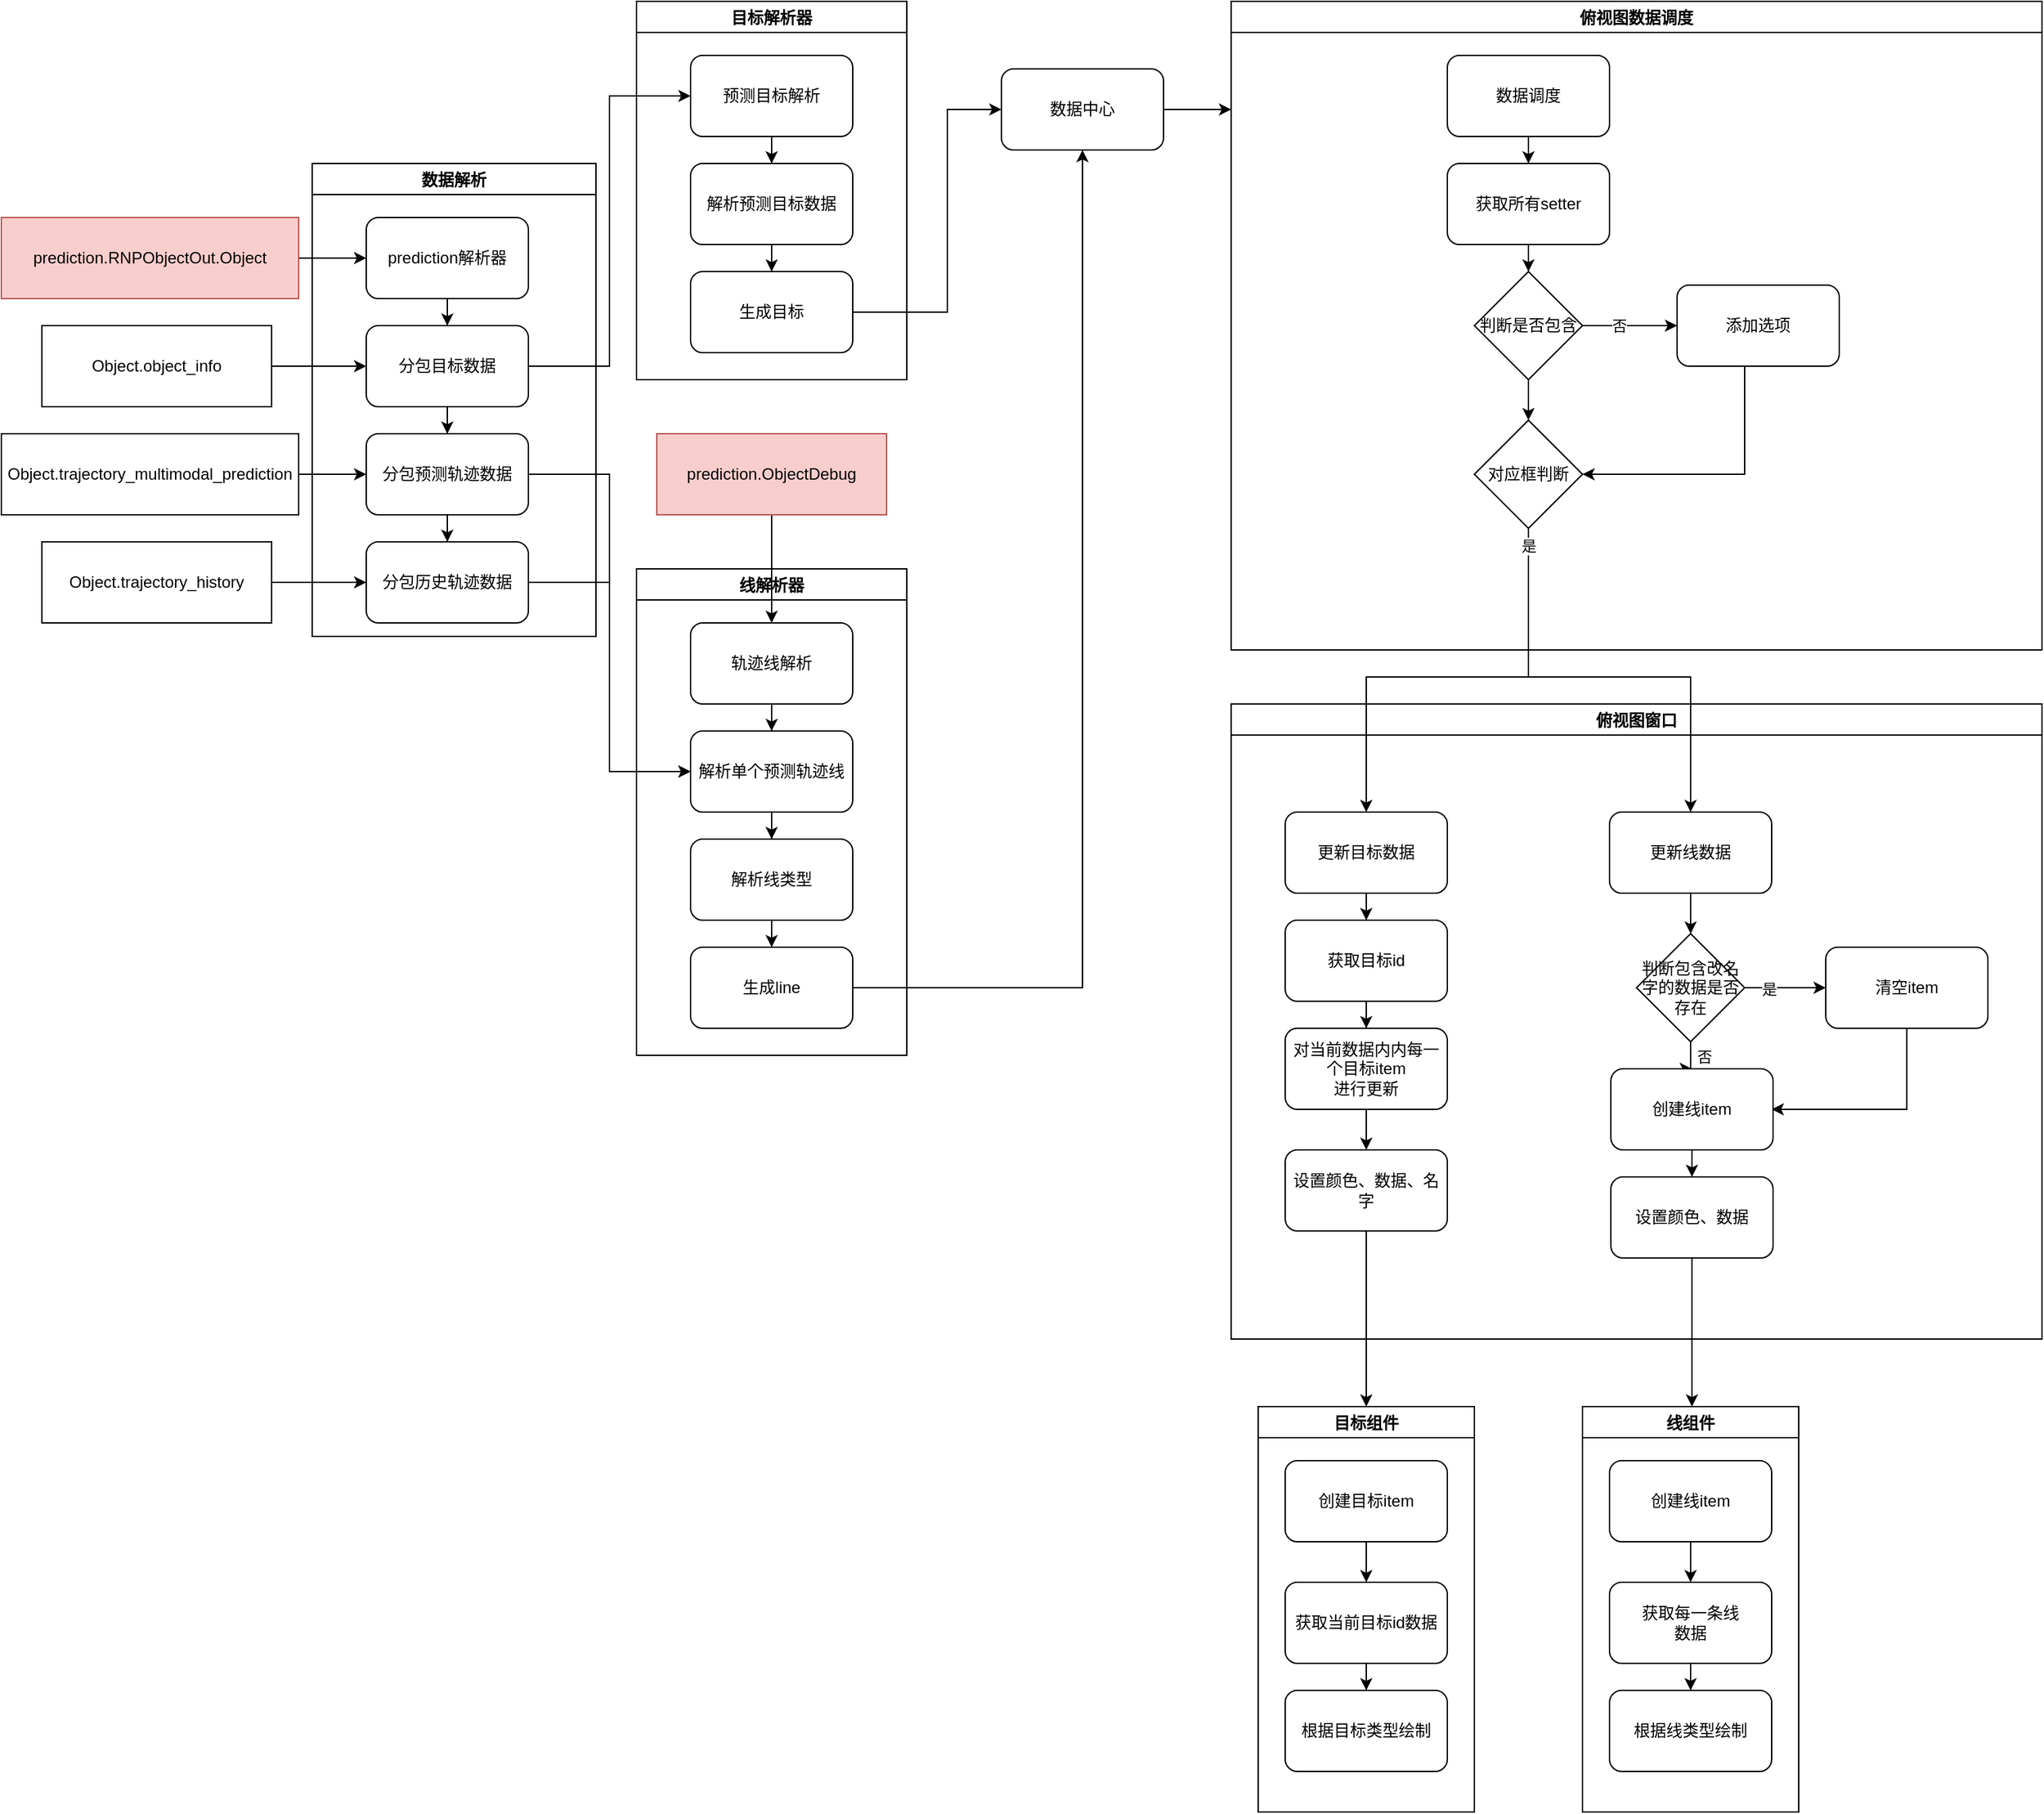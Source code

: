<mxfile version="20.3.0" type="device" pages="2"><diagram id="wKs4xBM1E5FEQgOxc7Vj" name="数据流"><mxGraphModel dx="2031" dy="1224" grid="1" gridSize="10" guides="1" tooltips="1" connect="1" arrows="1" fold="1" page="1" pageScale="1" pageWidth="827" pageHeight="1169" math="0" shadow="0"><root><mxCell id="0"/><mxCell id="1" parent="0"/><mxCell id="cgB7g8GQFpRcu9qFUmEs-4" value="目标解析器" style="swimlane;startSize=23;" parent="1" vertex="1"><mxGeometry x="480" y="40" width="200" height="280" as="geometry"/></mxCell><mxCell id="gKgdDD73ei8R2iW5e0tU-1" value="" style="edgeStyle=orthogonalEdgeStyle;rounded=0;orthogonalLoop=1;jettySize=auto;html=1;" parent="cgB7g8GQFpRcu9qFUmEs-4" source="cgB7g8GQFpRcu9qFUmEs-3" target="cgB7g8GQFpRcu9qFUmEs-24" edge="1"><mxGeometry relative="1" as="geometry"/></mxCell><mxCell id="cgB7g8GQFpRcu9qFUmEs-3" value="预测目标解析" style="rounded=1;whiteSpace=wrap;html=1;" parent="cgB7g8GQFpRcu9qFUmEs-4" vertex="1"><mxGeometry x="40" y="40" width="120" height="60" as="geometry"/></mxCell><mxCell id="9u2hWMOuLSEISIgqQOPF-34" value="" style="edgeStyle=orthogonalEdgeStyle;rounded=0;orthogonalLoop=1;jettySize=auto;html=1;exitX=0.5;exitY=1;exitDx=0;exitDy=0;" parent="cgB7g8GQFpRcu9qFUmEs-4" source="cgB7g8GQFpRcu9qFUmEs-24" target="cgB7g8GQFpRcu9qFUmEs-15" edge="1"><mxGeometry relative="1" as="geometry"><mxPoint x="100" y="260" as="sourcePoint"/></mxGeometry></mxCell><mxCell id="cgB7g8GQFpRcu9qFUmEs-15" value="生成目标" style="whiteSpace=wrap;html=1;rounded=1;" parent="cgB7g8GQFpRcu9qFUmEs-4" vertex="1"><mxGeometry x="40" y="200" width="120" height="60" as="geometry"/></mxCell><mxCell id="cgB7g8GQFpRcu9qFUmEs-35" value="" style="edgeStyle=orthogonalEdgeStyle;rounded=0;orthogonalLoop=1;jettySize=auto;html=1;" parent="cgB7g8GQFpRcu9qFUmEs-4" edge="1"><mxGeometry relative="1" as="geometry"><mxPoint x="580" y="340" as="sourcePoint"/></mxGeometry></mxCell><mxCell id="cgB7g8GQFpRcu9qFUmEs-24" value="解析预测目标数据" style="rounded=1;whiteSpace=wrap;html=1;" parent="cgB7g8GQFpRcu9qFUmEs-4" vertex="1"><mxGeometry x="40" y="120" width="120" height="60" as="geometry"/></mxCell><mxCell id="cgB7g8GQFpRcu9qFUmEs-39" value="" style="edgeStyle=orthogonalEdgeStyle;rounded=0;orthogonalLoop=1;jettySize=auto;html=1;" parent="cgB7g8GQFpRcu9qFUmEs-4" edge="1"><mxGeometry relative="1" as="geometry"><mxPoint x="580" y="420" as="sourcePoint"/></mxGeometry></mxCell><mxCell id="cgB7g8GQFpRcu9qFUmEs-44" value="" style="edgeStyle=orthogonalEdgeStyle;rounded=0;orthogonalLoop=1;jettySize=auto;html=1;" parent="cgB7g8GQFpRcu9qFUmEs-4" edge="1"><mxGeometry relative="1" as="geometry"><mxPoint x="580" y="500" as="sourcePoint"/></mxGeometry></mxCell><mxCell id="cgB7g8GQFpRcu9qFUmEs-49" value="" style="edgeStyle=orthogonalEdgeStyle;rounded=0;orthogonalLoop=1;jettySize=auto;html=1;" parent="cgB7g8GQFpRcu9qFUmEs-4" edge="1"><mxGeometry relative="1" as="geometry"><mxPoint x="580" y="580" as="sourcePoint"/></mxGeometry></mxCell><mxCell id="cgB7g8GQFpRcu9qFUmEs-69" value="" style="edgeStyle=orthogonalEdgeStyle;rounded=0;orthogonalLoop=1;jettySize=auto;html=1;" parent="cgB7g8GQFpRcu9qFUmEs-4" edge="1"><mxGeometry relative="1" as="geometry"><mxPoint x="1060" y="180.0" as="sourcePoint"/></mxGeometry></mxCell><mxCell id="cgB7g8GQFpRcu9qFUmEs-73" value="" style="edgeStyle=orthogonalEdgeStyle;rounded=0;orthogonalLoop=1;jettySize=auto;html=1;" parent="cgB7g8GQFpRcu9qFUmEs-4" edge="1"><mxGeometry relative="1" as="geometry"><mxPoint x="1060" y="300.0" as="sourcePoint"/></mxGeometry></mxCell><mxCell id="cgB7g8GQFpRcu9qFUmEs-155" value="俯视图数据调度" style="swimlane;" parent="1" vertex="1"><mxGeometry x="920" y="40" width="600" height="480" as="geometry"/></mxCell><mxCell id="SZ2R8atkCPtGuQi-vfej-22" style="edgeStyle=orthogonalEdgeStyle;rounded=0;orthogonalLoop=1;jettySize=auto;html=1;exitX=0.5;exitY=1;exitDx=0;exitDy=0;" parent="cgB7g8GQFpRcu9qFUmEs-155" source="SZ2R8atkCPtGuQi-vfej-57" target="SZ2R8atkCPtGuQi-vfej-21" edge="1"><mxGeometry relative="1" as="geometry"><mxPoint x="160" y="90" as="sourcePoint"/><Array as="points"/></mxGeometry></mxCell><mxCell id="SZ2R8atkCPtGuQi-vfej-10" value="" style="edgeStyle=orthogonalEdgeStyle;rounded=0;orthogonalLoop=1;jettySize=auto;html=1;" parent="cgB7g8GQFpRcu9qFUmEs-155" source="SZ2R8atkCPtGuQi-vfej-4" target="SZ2R8atkCPtGuQi-vfej-8" edge="1"><mxGeometry relative="1" as="geometry"><mxPoint x="220" y="290" as="targetPoint"/></mxGeometry></mxCell><mxCell id="SZ2R8atkCPtGuQi-vfej-4" value="判断是否包含" style="rhombus;whiteSpace=wrap;html=1;" parent="cgB7g8GQFpRcu9qFUmEs-155" vertex="1"><mxGeometry x="180" y="200" width="80" height="80" as="geometry"/></mxCell><mxCell id="SZ2R8atkCPtGuQi-vfej-11" style="edgeStyle=orthogonalEdgeStyle;rounded=0;orthogonalLoop=1;jettySize=auto;html=1;entryX=1;entryY=0.5;entryDx=0;entryDy=0;" parent="cgB7g8GQFpRcu9qFUmEs-155" source="SZ2R8atkCPtGuQi-vfej-6" target="SZ2R8atkCPtGuQi-vfej-8" edge="1"><mxGeometry relative="1" as="geometry"><mxPoint x="260.0" y="330" as="targetPoint"/><Array as="points"><mxPoint x="380" y="350"/></Array></mxGeometry></mxCell><mxCell id="SZ2R8atkCPtGuQi-vfej-6" value="添加选项" style="rounded=1;whiteSpace=wrap;html=1;" parent="cgB7g8GQFpRcu9qFUmEs-155" vertex="1"><mxGeometry x="330" y="210" width="120" height="60" as="geometry"/></mxCell><mxCell id="SZ2R8atkCPtGuQi-vfej-8" value="对应框判断" style="rhombus;whiteSpace=wrap;html=1;" parent="cgB7g8GQFpRcu9qFUmEs-155" vertex="1"><mxGeometry x="180" y="310" width="80" height="80" as="geometry"/></mxCell><mxCell id="SZ2R8atkCPtGuQi-vfej-24" style="edgeStyle=orthogonalEdgeStyle;rounded=0;orthogonalLoop=1;jettySize=auto;html=1;entryX=0.5;entryY=0;entryDx=0;entryDy=0;" parent="cgB7g8GQFpRcu9qFUmEs-155" source="SZ2R8atkCPtGuQi-vfej-21" target="SZ2R8atkCPtGuQi-vfej-4" edge="1"><mxGeometry relative="1" as="geometry"/></mxCell><mxCell id="SZ2R8atkCPtGuQi-vfej-21" value="获取所有setter" style="rounded=1;whiteSpace=wrap;html=1;" parent="cgB7g8GQFpRcu9qFUmEs-155" vertex="1"><mxGeometry x="160" y="120" width="120" height="60" as="geometry"/></mxCell><mxCell id="SZ2R8atkCPtGuQi-vfej-57" value="数据调度" style="rounded=1;whiteSpace=wrap;html=1;" parent="cgB7g8GQFpRcu9qFUmEs-155" vertex="1"><mxGeometry x="160" y="40" width="120" height="60" as="geometry"/></mxCell><mxCell id="cgB7g8GQFpRcu9qFUmEs-160" value="俯视图窗口" style="swimlane;" parent="1" vertex="1"><mxGeometry x="920" y="560" width="600" height="470" as="geometry"/></mxCell><mxCell id="SZ2R8atkCPtGuQi-vfej-16" value="" style="edgeStyle=orthogonalEdgeStyle;rounded=0;orthogonalLoop=1;jettySize=auto;html=1;" parent="cgB7g8GQFpRcu9qFUmEs-160" source="cgB7g8GQFpRcu9qFUmEs-178" target="SZ2R8atkCPtGuQi-vfej-15" edge="1"><mxGeometry relative="1" as="geometry"/></mxCell><mxCell id="cgB7g8GQFpRcu9qFUmEs-178" value="更新目标数据" style="rounded=1;whiteSpace=wrap;html=1;" parent="cgB7g8GQFpRcu9qFUmEs-160" vertex="1"><mxGeometry x="40" y="80" width="120" height="60" as="geometry"/></mxCell><mxCell id="SZ2R8atkCPtGuQi-vfej-18" value="" style="edgeStyle=orthogonalEdgeStyle;rounded=0;orthogonalLoop=1;jettySize=auto;html=1;" parent="cgB7g8GQFpRcu9qFUmEs-160" source="SZ2R8atkCPtGuQi-vfej-15" target="SZ2R8atkCPtGuQi-vfej-17" edge="1"><mxGeometry relative="1" as="geometry"/></mxCell><mxCell id="SZ2R8atkCPtGuQi-vfej-15" value="获取目标id" style="whiteSpace=wrap;html=1;rounded=1;" parent="cgB7g8GQFpRcu9qFUmEs-160" vertex="1"><mxGeometry x="40" y="160" width="120" height="60" as="geometry"/></mxCell><mxCell id="SZ2R8atkCPtGuQi-vfej-17" value="对当前数据内内每一个目标item&lt;br&gt;进行更新" style="whiteSpace=wrap;html=1;rounded=1;" parent="cgB7g8GQFpRcu9qFUmEs-160" vertex="1"><mxGeometry x="40" y="240" width="120" height="60" as="geometry"/></mxCell><mxCell id="SZ2R8atkCPtGuQi-vfej-48" value="" style="edgeStyle=orthogonalEdgeStyle;rounded=0;orthogonalLoop=1;jettySize=auto;html=1;" parent="cgB7g8GQFpRcu9qFUmEs-160" source="SZ2R8atkCPtGuQi-vfej-25" edge="1"><mxGeometry relative="1" as="geometry"><mxPoint x="340.037" y="170" as="targetPoint"/></mxGeometry></mxCell><mxCell id="SZ2R8atkCPtGuQi-vfej-25" value="更新线数据" style="rounded=1;whiteSpace=wrap;html=1;" parent="cgB7g8GQFpRcu9qFUmEs-160" vertex="1"><mxGeometry x="280" y="80" width="120" height="60" as="geometry"/></mxCell><mxCell id="SZ2R8atkCPtGuQi-vfej-53" value="" style="edgeStyle=orthogonalEdgeStyle;rounded=0;orthogonalLoop=1;jettySize=auto;html=1;entryX=0.5;entryY=0;entryDx=0;entryDy=0;" parent="cgB7g8GQFpRcu9qFUmEs-160" source="SZ2R8atkCPtGuQi-vfej-49" target="SZ2R8atkCPtGuQi-vfej-59" edge="1"><mxGeometry relative="1" as="geometry"><mxPoint x="280" y="240" as="targetPoint"/></mxGeometry></mxCell><mxCell id="SZ2R8atkCPtGuQi-vfej-56" value="否" style="edgeLabel;html=1;align=center;verticalAlign=middle;resizable=0;points=[];" parent="SZ2R8atkCPtGuQi-vfej-53" vertex="1" connectable="0"><mxGeometry x="0.094" y="-1" relative="1" as="geometry"><mxPoint x="11" y="-1" as="offset"/></mxGeometry></mxCell><mxCell id="SZ2R8atkCPtGuQi-vfej-49" value="判断包含改名字的数据是否存在" style="rhombus;whiteSpace=wrap;html=1;" parent="cgB7g8GQFpRcu9qFUmEs-160" vertex="1"><mxGeometry x="300" y="170" width="80" height="80" as="geometry"/></mxCell><mxCell id="SZ2R8atkCPtGuQi-vfej-54" style="edgeStyle=orthogonalEdgeStyle;rounded=0;orthogonalLoop=1;jettySize=auto;html=1;entryX=1;entryY=0.5;entryDx=0;entryDy=0;" parent="cgB7g8GQFpRcu9qFUmEs-160" source="SZ2R8atkCPtGuQi-vfej-51" edge="1"><mxGeometry relative="1" as="geometry"><Array as="points"><mxPoint x="500" y="300"/></Array><mxPoint x="400" y="300" as="targetPoint"/></mxGeometry></mxCell><mxCell id="SZ2R8atkCPtGuQi-vfej-51" value="清空item" style="rounded=1;whiteSpace=wrap;html=1;" parent="cgB7g8GQFpRcu9qFUmEs-160" vertex="1"><mxGeometry x="440" y="180" width="120" height="60" as="geometry"/></mxCell><mxCell id="SZ2R8atkCPtGuQi-vfej-62" value="" style="edgeStyle=orthogonalEdgeStyle;rounded=0;orthogonalLoop=1;jettySize=auto;html=1;" parent="cgB7g8GQFpRcu9qFUmEs-160" source="SZ2R8atkCPtGuQi-vfej-59" target="SZ2R8atkCPtGuQi-vfej-61" edge="1"><mxGeometry relative="1" as="geometry"/></mxCell><mxCell id="SZ2R8atkCPtGuQi-vfej-59" value="创建线item" style="whiteSpace=wrap;html=1;rounded=1;" parent="cgB7g8GQFpRcu9qFUmEs-160" vertex="1"><mxGeometry x="281" y="270" width="120" height="60" as="geometry"/></mxCell><mxCell id="SZ2R8atkCPtGuQi-vfej-61" value="设置颜色、数据" style="whiteSpace=wrap;html=1;rounded=1;" parent="cgB7g8GQFpRcu9qFUmEs-160" vertex="1"><mxGeometry x="281" y="350" width="120" height="60" as="geometry"/></mxCell><mxCell id="SZ2R8atkCPtGuQi-vfej-3" style="edgeStyle=orthogonalEdgeStyle;rounded=0;orthogonalLoop=1;jettySize=auto;html=1;" parent="1" source="cgB7g8GQFpRcu9qFUmEs-1" edge="1"><mxGeometry relative="1" as="geometry"><mxPoint x="920" y="120" as="targetPoint"/></mxGeometry></mxCell><mxCell id="cgB7g8GQFpRcu9qFUmEs-1" value="数据中心" style="rounded=1;whiteSpace=wrap;html=1;" parent="1" vertex="1"><mxGeometry x="750" y="90" width="120" height="60" as="geometry"/></mxCell><mxCell id="cgB7g8GQFpRcu9qFUmEs-74" style="edgeStyle=orthogonalEdgeStyle;rounded=0;orthogonalLoop=1;jettySize=auto;html=1;entryX=0;entryY=0.5;entryDx=0;entryDy=0;" parent="1" source="cgB7g8GQFpRcu9qFUmEs-15" target="cgB7g8GQFpRcu9qFUmEs-1" edge="1"><mxGeometry relative="1" as="geometry"><Array as="points"><mxPoint x="710" y="270"/><mxPoint x="710" y="120"/></Array></mxGeometry></mxCell><mxCell id="SZ2R8atkCPtGuQi-vfej-5" style="edgeStyle=orthogonalEdgeStyle;rounded=0;orthogonalLoop=1;jettySize=auto;html=1;" parent="1" source="SZ2R8atkCPtGuQi-vfej-4" edge="1"><mxGeometry relative="1" as="geometry"><mxPoint x="1250" y="280" as="targetPoint"/><Array as="points"><mxPoint x="1250" y="280"/></Array></mxGeometry></mxCell><mxCell id="SZ2R8atkCPtGuQi-vfej-7" value="否" style="edgeLabel;html=1;align=center;verticalAlign=middle;resizable=0;points=[];" parent="SZ2R8atkCPtGuQi-vfej-5" vertex="1" connectable="0"><mxGeometry x="-0.229" relative="1" as="geometry"><mxPoint as="offset"/></mxGeometry></mxCell><mxCell id="SZ2R8atkCPtGuQi-vfej-13" style="edgeStyle=orthogonalEdgeStyle;rounded=0;orthogonalLoop=1;jettySize=auto;html=1;entryX=0.5;entryY=0;entryDx=0;entryDy=0;" parent="1" source="SZ2R8atkCPtGuQi-vfej-8" target="cgB7g8GQFpRcu9qFUmEs-178" edge="1"><mxGeometry relative="1" as="geometry"><Array as="points"><mxPoint x="1140" y="540"/><mxPoint x="1020" y="540"/></Array></mxGeometry></mxCell><mxCell id="SZ2R8atkCPtGuQi-vfej-26" style="edgeStyle=orthogonalEdgeStyle;rounded=0;orthogonalLoop=1;jettySize=auto;html=1;entryX=0.5;entryY=0;entryDx=0;entryDy=0;" parent="1" source="SZ2R8atkCPtGuQi-vfej-8" target="SZ2R8atkCPtGuQi-vfej-25" edge="1"><mxGeometry relative="1" as="geometry"><Array as="points"><mxPoint x="1140" y="540"/><mxPoint x="1260" y="540"/></Array></mxGeometry></mxCell><mxCell id="SZ2R8atkCPtGuQi-vfej-27" value="是" style="edgeLabel;html=1;align=center;verticalAlign=middle;resizable=0;points=[];" parent="SZ2R8atkCPtGuQi-vfej-26" vertex="1" connectable="0"><mxGeometry x="-0.922" relative="1" as="geometry"><mxPoint as="offset"/></mxGeometry></mxCell><mxCell id="SZ2R8atkCPtGuQi-vfej-50" style="edgeStyle=orthogonalEdgeStyle;rounded=0;orthogonalLoop=1;jettySize=auto;html=1;" parent="1" source="SZ2R8atkCPtGuQi-vfej-49" edge="1"><mxGeometry relative="1" as="geometry"><mxPoint x="1360" y="770" as="targetPoint"/></mxGeometry></mxCell><mxCell id="SZ2R8atkCPtGuQi-vfej-55" value="是" style="edgeLabel;html=1;align=center;verticalAlign=middle;resizable=0;points=[];" parent="SZ2R8atkCPtGuQi-vfej-50" vertex="1" connectable="0"><mxGeometry x="-0.398" y="-1" relative="1" as="geometry"><mxPoint as="offset"/></mxGeometry></mxCell><mxCell id="SZ2R8atkCPtGuQi-vfej-78" value="线组件" style="swimlane;startSize=23;" parent="1" vertex="1"><mxGeometry x="1180" y="1080" width="160" height="300" as="geometry"/></mxCell><mxCell id="SZ2R8atkCPtGuQi-vfej-85" value="" style="edgeStyle=orthogonalEdgeStyle;rounded=0;orthogonalLoop=1;jettySize=auto;html=1;" parent="SZ2R8atkCPtGuQi-vfej-78" source="SZ2R8atkCPtGuQi-vfej-81" target="SZ2R8atkCPtGuQi-vfej-84" edge="1"><mxGeometry relative="1" as="geometry"/></mxCell><mxCell id="SZ2R8atkCPtGuQi-vfej-81" value="获取每一条线&lt;br&gt;数据" style="rounded=1;whiteSpace=wrap;html=1;" parent="SZ2R8atkCPtGuQi-vfej-78" vertex="1"><mxGeometry x="20" y="130" width="120" height="60" as="geometry"/></mxCell><mxCell id="SZ2R8atkCPtGuQi-vfej-84" value="根据线类型绘制" style="whiteSpace=wrap;html=1;rounded=1;" parent="SZ2R8atkCPtGuQi-vfej-78" vertex="1"><mxGeometry x="20" y="210" width="120" height="60" as="geometry"/></mxCell><mxCell id="SZ2R8atkCPtGuQi-vfej-65" value="创建线item" style="whiteSpace=wrap;html=1;rounded=1;" parent="SZ2R8atkCPtGuQi-vfej-78" vertex="1"><mxGeometry x="20" y="40" width="120" height="60" as="geometry"/></mxCell><mxCell id="SZ2R8atkCPtGuQi-vfej-82" value="" style="edgeStyle=orthogonalEdgeStyle;rounded=0;orthogonalLoop=1;jettySize=auto;html=1;exitX=0.5;exitY=1;exitDx=0;exitDy=0;" parent="SZ2R8atkCPtGuQi-vfej-78" source="SZ2R8atkCPtGuQi-vfej-65" target="SZ2R8atkCPtGuQi-vfej-81" edge="1"><mxGeometry relative="1" as="geometry"><mxPoint x="80" y="240" as="sourcePoint"/></mxGeometry></mxCell><mxCell id="6_x918c3B9hFXgHVAGDv-1" style="edgeStyle=orthogonalEdgeStyle;rounded=0;orthogonalLoop=1;jettySize=auto;html=1;" parent="1" source="SZ2R8atkCPtGuQi-vfej-61" edge="1"><mxGeometry relative="1" as="geometry"><mxPoint x="1261" y="1080" as="targetPoint"/></mxGeometry></mxCell><mxCell id="6_x918c3B9hFXgHVAGDv-2" value="目标组件" style="swimlane;" parent="1" vertex="1"><mxGeometry x="940" y="1080" width="160" height="300" as="geometry"/></mxCell><mxCell id="6_x918c3B9hFXgHVAGDv-3" value="" style="edgeStyle=orthogonalEdgeStyle;rounded=0;orthogonalLoop=1;jettySize=auto;html=1;" parent="6_x918c3B9hFXgHVAGDv-2" source="6_x918c3B9hFXgHVAGDv-4" target="6_x918c3B9hFXgHVAGDv-5" edge="1"><mxGeometry relative="1" as="geometry"/></mxCell><mxCell id="6_x918c3B9hFXgHVAGDv-4" value="获取当前目标id数据" style="rounded=1;whiteSpace=wrap;html=1;" parent="6_x918c3B9hFXgHVAGDv-2" vertex="1"><mxGeometry x="20" y="130" width="120" height="60" as="geometry"/></mxCell><mxCell id="6_x918c3B9hFXgHVAGDv-5" value="根据目标类型绘制" style="whiteSpace=wrap;html=1;rounded=1;" parent="6_x918c3B9hFXgHVAGDv-2" vertex="1"><mxGeometry x="20" y="210" width="120" height="60" as="geometry"/></mxCell><mxCell id="6_x918c3B9hFXgHVAGDv-6" value="创建目标item" style="whiteSpace=wrap;html=1;rounded=1;" parent="6_x918c3B9hFXgHVAGDv-2" vertex="1"><mxGeometry x="20" y="40" width="120" height="60" as="geometry"/></mxCell><mxCell id="6_x918c3B9hFXgHVAGDv-7" value="" style="edgeStyle=orthogonalEdgeStyle;rounded=0;orthogonalLoop=1;jettySize=auto;html=1;exitX=0.5;exitY=1;exitDx=0;exitDy=0;" parent="6_x918c3B9hFXgHVAGDv-2" source="6_x918c3B9hFXgHVAGDv-6" target="6_x918c3B9hFXgHVAGDv-4" edge="1"><mxGeometry relative="1" as="geometry"><mxPoint x="80" y="240" as="sourcePoint"/></mxGeometry></mxCell><mxCell id="6_x918c3B9hFXgHVAGDv-13" style="edgeStyle=orthogonalEdgeStyle;rounded=0;orthogonalLoop=1;jettySize=auto;html=1;entryX=0.5;entryY=0;entryDx=0;entryDy=0;" parent="1" source="6_x918c3B9hFXgHVAGDv-10" target="6_x918c3B9hFXgHVAGDv-2" edge="1"><mxGeometry relative="1" as="geometry"/></mxCell><mxCell id="6_x918c3B9hFXgHVAGDv-10" value="设置颜色、数据、名字" style="whiteSpace=wrap;html=1;rounded=1;" parent="1" vertex="1"><mxGeometry x="960" y="890" width="120" height="60" as="geometry"/></mxCell><mxCell id="6_x918c3B9hFXgHVAGDv-12" value="" style="edgeStyle=orthogonalEdgeStyle;rounded=0;orthogonalLoop=1;jettySize=auto;html=1;" parent="1" source="SZ2R8atkCPtGuQi-vfej-17" target="6_x918c3B9hFXgHVAGDv-10" edge="1"><mxGeometry relative="1" as="geometry"/></mxCell><mxCell id="9u2hWMOuLSEISIgqQOPF-1" value="数据解析" style="swimlane;startSize=23;" parent="1" vertex="1"><mxGeometry x="240" y="160" width="210" height="350" as="geometry"/></mxCell><mxCell id="9u2hWMOuLSEISIgqQOPF-2" value="" style="edgeStyle=orthogonalEdgeStyle;rounded=0;orthogonalLoop=1;jettySize=auto;html=1;" parent="9u2hWMOuLSEISIgqQOPF-1" source="9u2hWMOuLSEISIgqQOPF-3" target="9u2hWMOuLSEISIgqQOPF-15" edge="1"><mxGeometry relative="1" as="geometry"/></mxCell><mxCell id="9u2hWMOuLSEISIgqQOPF-3" value="prediction解析器" style="rounded=1;whiteSpace=wrap;html=1;" parent="9u2hWMOuLSEISIgqQOPF-1" vertex="1"><mxGeometry x="40" y="40" width="120" height="60" as="geometry"/></mxCell><mxCell id="9u2hWMOuLSEISIgqQOPF-4" value="" style="edgeStyle=orthogonalEdgeStyle;rounded=0;orthogonalLoop=1;jettySize=auto;html=1;" parent="9u2hWMOuLSEISIgqQOPF-1" source="9u2hWMOuLSEISIgqQOPF-5" target="9u2hWMOuLSEISIgqQOPF-7" edge="1"><mxGeometry relative="1" as="geometry"/></mxCell><mxCell id="9u2hWMOuLSEISIgqQOPF-5" value="分包预测轨迹数据" style="rounded=1;whiteSpace=wrap;html=1;" parent="9u2hWMOuLSEISIgqQOPF-1" vertex="1"><mxGeometry x="40" y="200" width="120" height="60" as="geometry"/></mxCell><mxCell id="9u2hWMOuLSEISIgqQOPF-7" value="分包历史轨迹数据" style="whiteSpace=wrap;html=1;rounded=1;" parent="9u2hWMOuLSEISIgqQOPF-1" vertex="1"><mxGeometry x="40" y="280" width="120" height="60" as="geometry"/></mxCell><mxCell id="9u2hWMOuLSEISIgqQOPF-13" value="" style="edgeStyle=orthogonalEdgeStyle;rounded=0;orthogonalLoop=1;jettySize=auto;html=1;" parent="9u2hWMOuLSEISIgqQOPF-1" edge="1"><mxGeometry relative="1" as="geometry"><mxPoint x="580" y="340" as="sourcePoint"/></mxGeometry></mxCell><mxCell id="9u2hWMOuLSEISIgqQOPF-14" style="edgeStyle=orthogonalEdgeStyle;rounded=0;orthogonalLoop=1;jettySize=auto;html=1;entryX=0.5;entryY=0;entryDx=0;entryDy=0;" parent="9u2hWMOuLSEISIgqQOPF-1" source="9u2hWMOuLSEISIgqQOPF-15" target="9u2hWMOuLSEISIgqQOPF-5" edge="1"><mxGeometry relative="1" as="geometry"/></mxCell><mxCell id="9u2hWMOuLSEISIgqQOPF-15" value="分包目标数据" style="rounded=1;whiteSpace=wrap;html=1;" parent="9u2hWMOuLSEISIgqQOPF-1" vertex="1"><mxGeometry x="40" y="120" width="120" height="60" as="geometry"/></mxCell><mxCell id="9u2hWMOuLSEISIgqQOPF-16" value="" style="edgeStyle=orthogonalEdgeStyle;rounded=0;orthogonalLoop=1;jettySize=auto;html=1;" parent="9u2hWMOuLSEISIgqQOPF-1" edge="1"><mxGeometry relative="1" as="geometry"><mxPoint x="580" y="420" as="sourcePoint"/></mxGeometry></mxCell><mxCell id="9u2hWMOuLSEISIgqQOPF-17" value="" style="edgeStyle=orthogonalEdgeStyle;rounded=0;orthogonalLoop=1;jettySize=auto;html=1;" parent="9u2hWMOuLSEISIgqQOPF-1" edge="1"><mxGeometry relative="1" as="geometry"><mxPoint x="580" y="500" as="sourcePoint"/></mxGeometry></mxCell><mxCell id="9u2hWMOuLSEISIgqQOPF-18" value="" style="edgeStyle=orthogonalEdgeStyle;rounded=0;orthogonalLoop=1;jettySize=auto;html=1;" parent="9u2hWMOuLSEISIgqQOPF-1" edge="1"><mxGeometry relative="1" as="geometry"><mxPoint x="580" y="580" as="sourcePoint"/></mxGeometry></mxCell><mxCell id="9u2hWMOuLSEISIgqQOPF-19" value="" style="edgeStyle=orthogonalEdgeStyle;rounded=0;orthogonalLoop=1;jettySize=auto;html=1;" parent="9u2hWMOuLSEISIgqQOPF-1" edge="1"><mxGeometry relative="1" as="geometry"><mxPoint x="1060" y="180.0" as="sourcePoint"/></mxGeometry></mxCell><mxCell id="9u2hWMOuLSEISIgqQOPF-20" value="" style="edgeStyle=orthogonalEdgeStyle;rounded=0;orthogonalLoop=1;jettySize=auto;html=1;" parent="9u2hWMOuLSEISIgqQOPF-1" edge="1"><mxGeometry relative="1" as="geometry"><mxPoint x="1060" y="300.0" as="sourcePoint"/></mxGeometry></mxCell><mxCell id="9u2hWMOuLSEISIgqQOPF-35" value="线解析器" style="swimlane;startSize=23;" parent="1" vertex="1"><mxGeometry x="480" y="460" width="200" height="360" as="geometry"/></mxCell><mxCell id="9u2hWMOuLSEISIgqQOPF-36" value="" style="edgeStyle=orthogonalEdgeStyle;rounded=0;orthogonalLoop=1;jettySize=auto;html=1;" parent="9u2hWMOuLSEISIgqQOPF-35" source="9u2hWMOuLSEISIgqQOPF-37" target="9u2hWMOuLSEISIgqQOPF-43" edge="1"><mxGeometry relative="1" as="geometry"/></mxCell><mxCell id="9u2hWMOuLSEISIgqQOPF-37" value="轨迹线解析" style="rounded=1;whiteSpace=wrap;html=1;" parent="9u2hWMOuLSEISIgqQOPF-35" vertex="1"><mxGeometry x="40" y="40" width="120" height="60" as="geometry"/></mxCell><mxCell id="9u2hWMOuLSEISIgqQOPF-38" value="" style="edgeStyle=orthogonalEdgeStyle;rounded=0;orthogonalLoop=1;jettySize=auto;html=1;" parent="9u2hWMOuLSEISIgqQOPF-35" source="9u2hWMOuLSEISIgqQOPF-39" target="9u2hWMOuLSEISIgqQOPF-40" edge="1"><mxGeometry relative="1" as="geometry"/></mxCell><mxCell id="9u2hWMOuLSEISIgqQOPF-39" value="解析线类型" style="rounded=1;whiteSpace=wrap;html=1;" parent="9u2hWMOuLSEISIgqQOPF-35" vertex="1"><mxGeometry x="40" y="200" width="120" height="60" as="geometry"/></mxCell><mxCell id="9u2hWMOuLSEISIgqQOPF-40" value="生成line" style="whiteSpace=wrap;html=1;rounded=1;" parent="9u2hWMOuLSEISIgqQOPF-35" vertex="1"><mxGeometry x="40" y="280" width="120" height="60" as="geometry"/></mxCell><mxCell id="9u2hWMOuLSEISIgqQOPF-41" value="" style="edgeStyle=orthogonalEdgeStyle;rounded=0;orthogonalLoop=1;jettySize=auto;html=1;" parent="9u2hWMOuLSEISIgqQOPF-35" edge="1"><mxGeometry relative="1" as="geometry"><mxPoint x="580" y="340" as="sourcePoint"/></mxGeometry></mxCell><mxCell id="9u2hWMOuLSEISIgqQOPF-42" style="edgeStyle=orthogonalEdgeStyle;rounded=0;orthogonalLoop=1;jettySize=auto;html=1;entryX=0.5;entryY=0;entryDx=0;entryDy=0;" parent="9u2hWMOuLSEISIgqQOPF-35" source="9u2hWMOuLSEISIgqQOPF-43" target="9u2hWMOuLSEISIgqQOPF-39" edge="1"><mxGeometry relative="1" as="geometry"/></mxCell><mxCell id="9u2hWMOuLSEISIgqQOPF-43" value="解析单个预测轨迹线" style="rounded=1;whiteSpace=wrap;html=1;" parent="9u2hWMOuLSEISIgqQOPF-35" vertex="1"><mxGeometry x="40" y="120" width="120" height="60" as="geometry"/></mxCell><mxCell id="9u2hWMOuLSEISIgqQOPF-44" value="" style="edgeStyle=orthogonalEdgeStyle;rounded=0;orthogonalLoop=1;jettySize=auto;html=1;" parent="9u2hWMOuLSEISIgqQOPF-35" edge="1"><mxGeometry relative="1" as="geometry"><mxPoint x="580" y="420" as="sourcePoint"/></mxGeometry></mxCell><mxCell id="9u2hWMOuLSEISIgqQOPF-45" value="" style="edgeStyle=orthogonalEdgeStyle;rounded=0;orthogonalLoop=1;jettySize=auto;html=1;" parent="9u2hWMOuLSEISIgqQOPF-35" edge="1"><mxGeometry relative="1" as="geometry"><mxPoint x="580" y="500" as="sourcePoint"/></mxGeometry></mxCell><mxCell id="9u2hWMOuLSEISIgqQOPF-46" value="" style="edgeStyle=orthogonalEdgeStyle;rounded=0;orthogonalLoop=1;jettySize=auto;html=1;" parent="9u2hWMOuLSEISIgqQOPF-35" edge="1"><mxGeometry relative="1" as="geometry"><mxPoint x="580" y="580" as="sourcePoint"/></mxGeometry></mxCell><mxCell id="9u2hWMOuLSEISIgqQOPF-47" value="" style="edgeStyle=orthogonalEdgeStyle;rounded=0;orthogonalLoop=1;jettySize=auto;html=1;" parent="9u2hWMOuLSEISIgqQOPF-35" edge="1"><mxGeometry relative="1" as="geometry"><mxPoint x="1060" y="180.0" as="sourcePoint"/></mxGeometry></mxCell><mxCell id="9u2hWMOuLSEISIgqQOPF-48" value="" style="edgeStyle=orthogonalEdgeStyle;rounded=0;orthogonalLoop=1;jettySize=auto;html=1;" parent="9u2hWMOuLSEISIgqQOPF-35" edge="1"><mxGeometry relative="1" as="geometry"><mxPoint x="1060" y="300.0" as="sourcePoint"/></mxGeometry></mxCell><mxCell id="9u2hWMOuLSEISIgqQOPF-49" style="edgeStyle=orthogonalEdgeStyle;rounded=0;orthogonalLoop=1;jettySize=auto;html=1;entryX=0;entryY=0.5;entryDx=0;entryDy=0;" parent="1" source="9u2hWMOuLSEISIgqQOPF-15" target="cgB7g8GQFpRcu9qFUmEs-3" edge="1"><mxGeometry relative="1" as="geometry"/></mxCell><mxCell id="9u2hWMOuLSEISIgqQOPF-50" style="edgeStyle=orthogonalEdgeStyle;rounded=0;orthogonalLoop=1;jettySize=auto;html=1;entryX=0;entryY=0.5;entryDx=0;entryDy=0;" parent="1" source="9u2hWMOuLSEISIgqQOPF-5" target="9u2hWMOuLSEISIgqQOPF-43" edge="1"><mxGeometry relative="1" as="geometry"/></mxCell><mxCell id="9u2hWMOuLSEISIgqQOPF-51" style="edgeStyle=orthogonalEdgeStyle;rounded=0;orthogonalLoop=1;jettySize=auto;html=1;entryX=0;entryY=0.5;entryDx=0;entryDy=0;" parent="1" source="9u2hWMOuLSEISIgqQOPF-7" target="9u2hWMOuLSEISIgqQOPF-43" edge="1"><mxGeometry relative="1" as="geometry"/></mxCell><mxCell id="9u2hWMOuLSEISIgqQOPF-80" style="edgeStyle=orthogonalEdgeStyle;rounded=0;orthogonalLoop=1;jettySize=auto;html=1;" parent="1" source="9u2hWMOuLSEISIgqQOPF-40" target="cgB7g8GQFpRcu9qFUmEs-1" edge="1"><mxGeometry relative="1" as="geometry"/></mxCell><mxCell id="4wmNcSpmfqLNIBkFWiU6-8" style="edgeStyle=orthogonalEdgeStyle;rounded=0;orthogonalLoop=1;jettySize=auto;html=1;entryX=0;entryY=0.5;entryDx=0;entryDy=0;" edge="1" parent="1" source="4wmNcSpmfqLNIBkFWiU6-7" target="9u2hWMOuLSEISIgqQOPF-3"><mxGeometry relative="1" as="geometry"/></mxCell><mxCell id="4wmNcSpmfqLNIBkFWiU6-7" value="prediction.RNPObjectOut.Object" style="rounded=0;whiteSpace=wrap;html=1;fillColor=#f8cecc;strokeColor=#b85450;" vertex="1" parent="1"><mxGeometry x="10" y="200" width="220" height="60" as="geometry"/></mxCell><mxCell id="4wmNcSpmfqLNIBkFWiU6-11" style="edgeStyle=orthogonalEdgeStyle;rounded=0;orthogonalLoop=1;jettySize=auto;html=1;entryX=0;entryY=0.5;entryDx=0;entryDy=0;" edge="1" parent="1" source="4wmNcSpmfqLNIBkFWiU6-10" target="9u2hWMOuLSEISIgqQOPF-15"><mxGeometry relative="1" as="geometry"/></mxCell><mxCell id="4wmNcSpmfqLNIBkFWiU6-10" value="Object.object_info" style="rounded=0;whiteSpace=wrap;html=1;" vertex="1" parent="1"><mxGeometry x="40" y="280" width="170" height="60" as="geometry"/></mxCell><mxCell id="4wmNcSpmfqLNIBkFWiU6-13" style="edgeStyle=orthogonalEdgeStyle;rounded=0;orthogonalLoop=1;jettySize=auto;html=1;" edge="1" parent="1" source="4wmNcSpmfqLNIBkFWiU6-12" target="9u2hWMOuLSEISIgqQOPF-7"><mxGeometry relative="1" as="geometry"/></mxCell><mxCell id="4wmNcSpmfqLNIBkFWiU6-12" value="Object.trajectory_history" style="rounded=0;whiteSpace=wrap;html=1;" vertex="1" parent="1"><mxGeometry x="40" y="440" width="170" height="60" as="geometry"/></mxCell><mxCell id="4wmNcSpmfqLNIBkFWiU6-15" style="edgeStyle=orthogonalEdgeStyle;rounded=0;orthogonalLoop=1;jettySize=auto;html=1;entryX=0;entryY=0.5;entryDx=0;entryDy=0;" edge="1" parent="1" source="4wmNcSpmfqLNIBkFWiU6-14" target="9u2hWMOuLSEISIgqQOPF-5"><mxGeometry relative="1" as="geometry"/></mxCell><mxCell id="4wmNcSpmfqLNIBkFWiU6-14" value="Object.trajectory_multimodal_prediction" style="rounded=0;whiteSpace=wrap;html=1;" vertex="1" parent="1"><mxGeometry x="10" y="360" width="220" height="60" as="geometry"/></mxCell><mxCell id="4wmNcSpmfqLNIBkFWiU6-18" style="edgeStyle=orthogonalEdgeStyle;rounded=0;orthogonalLoop=1;jettySize=auto;html=1;entryX=0.5;entryY=0;entryDx=0;entryDy=0;" edge="1" parent="1" source="4wmNcSpmfqLNIBkFWiU6-17" target="9u2hWMOuLSEISIgqQOPF-37"><mxGeometry relative="1" as="geometry"><Array as="points"/></mxGeometry></mxCell><mxCell id="4wmNcSpmfqLNIBkFWiU6-17" value="prediction.ObjectDebug" style="rounded=0;whiteSpace=wrap;html=1;fillColor=#f8cecc;strokeColor=#b85450;" vertex="1" parent="1"><mxGeometry x="495" y="360" width="170" height="60" as="geometry"/></mxCell></root></mxGraphModel></diagram><diagram id="-dxO4EFkFUeM4CMof0Gy" name="UML"><mxGraphModel dx="595" dy="857" grid="1" gridSize="10" guides="1" tooltips="1" connect="1" arrows="1" fold="1" page="1" pageScale="1" pageWidth="827" pageHeight="1169" math="0" shadow="0"><root><mxCell id="0"/><mxCell id="1" parent="0"/><mxCell id="YIN3ttakN9ycyUlRVVdC-21" style="edgeStyle=orthogonalEdgeStyle;rounded=0;orthogonalLoop=1;jettySize=auto;html=1;entryX=0.5;entryY=0;entryDx=0;entryDy=0;" parent="1" source="oqfy46Crojqr_4_Take_-9" target="YIN3ttakN9ycyUlRVVdC-9" edge="1"><mxGeometry relative="1" as="geometry"><Array as="points"><mxPoint x="1140" y="370"/><mxPoint x="1140" y="370"/></Array></mxGeometry></mxCell><mxCell id="K6nGS3s4bvnso6mPbOoK-8" value="离线" style="edgeLabel;html=1;align=center;verticalAlign=middle;resizable=0;points=[];" parent="YIN3ttakN9ycyUlRVVdC-21" vertex="1" connectable="0"><mxGeometry x="-0.44" relative="1" as="geometry"><mxPoint as="offset"/></mxGeometry></mxCell><mxCell id="oqfy46Crojqr_4_Take_-9" value="解析" style="swimlane;" parent="1" vertex="1"><mxGeometry x="880" y="40" width="520" height="278" as="geometry"/></mxCell><mxCell id="oqfy46Crojqr_4_Take_-10" value="CObjectParser" style="swimlane;fontStyle=0;childLayout=stackLayout;horizontal=1;startSize=26;fillColor=#d5e8d4;horizontalStack=0;resizeParent=1;resizeParentMax=0;resizeLast=0;collapsible=1;marginBottom=0;strokeColor=#82b366;" parent="oqfy46Crojqr_4_Take_-9" vertex="1"><mxGeometry x="40" y="120" width="160" height="50" as="geometry"/></mxCell><mxCell id="oqfy46Crojqr_4_Take_-11" value="ParsePredicitionObjects（）" style="text;align=left;verticalAlign=top;spacingLeft=4;spacingRight=4;overflow=hidden;rotatable=0;points=[[0,0.5],[1,0.5]];portConstraint=eastwest;" parent="oqfy46Crojqr_4_Take_-10" vertex="1"><mxGeometry y="26" width="160" height="24" as="geometry"/></mxCell><mxCell id="UHLuMBqiBUPyyjld4knu-4" value="CCamLineParser" style="swimlane;fontStyle=0;childLayout=stackLayout;horizontal=1;startSize=26;fillColor=#d5e8d4;horizontalStack=0;resizeParent=1;resizeParentMax=0;resizeLast=0;collapsible=1;marginBottom=0;strokeColor=#82b366;" parent="oqfy46Crojqr_4_Take_-9" vertex="1"><mxGeometry x="240" y="120" width="160" height="50" as="geometry"/></mxCell><mxCell id="UHLuMBqiBUPyyjld4knu-5" value="ParseMultiPredictionLine（）" style="text;strokeColor=none;fillColor=none;align=left;verticalAlign=top;spacingLeft=4;spacingRight=4;overflow=hidden;rotatable=0;points=[[0,0.5],[1,0.5]];portConstraint=eastwest;" parent="UHLuMBqiBUPyyjld4knu-4" vertex="1"><mxGeometry y="26" width="160" height="24" as="geometry"/></mxCell><mxCell id="UHLuMBqiBUPyyjld4knu-9" value="" style="edgeStyle=orthogonalEdgeStyle;rounded=0;orthogonalLoop=1;jettySize=auto;html=1;" parent="oqfy46Crojqr_4_Take_-9" source="UHLuMBqiBUPyyjld4knu-6" target="UHLuMBqiBUPyyjld4knu-5" edge="1"><mxGeometry relative="1" as="geometry"><Array as="points"><mxPoint x="470" y="40"/><mxPoint x="470" y="158"/></Array></mxGeometry></mxCell><mxCell id="UHLuMBqiBUPyyjld4knu-6" value="CLineData" style="swimlane;fontStyle=0;childLayout=stackLayout;horizontal=1;startSize=26;fillColor=#d5e8d4;horizontalStack=0;resizeParent=1;resizeParentMax=0;resizeLast=0;collapsible=1;marginBottom=0;strokeColor=#82b366;" parent="oqfy46Crojqr_4_Take_-9" vertex="1"><mxGeometry x="240" y="30" width="181" height="74" as="geometry"/></mxCell><mxCell id="UHLuMBqiBUPyyjld4knu-8" value="int type_" style="text;strokeColor=#82b366;fillColor=#d5e8d4;align=left;verticalAlign=top;spacingLeft=4;spacingRight=4;overflow=hidden;rotatable=0;points=[[0,0.5],[1,0.5]];portConstraint=eastwest;" parent="UHLuMBqiBUPyyjld4knu-6" vertex="1"><mxGeometry y="26" width="181" height="24" as="geometry"/></mxCell><mxCell id="UHLuMBqiBUPyyjld4knu-7" value="QVector&lt;CPointData&gt; points_" style="text;strokeColor=#82b366;fillColor=#d5e8d4;align=left;verticalAlign=top;spacingLeft=4;spacingRight=4;overflow=hidden;rotatable=0;points=[[0,0.5],[1,0.5]];portConstraint=eastwest;" parent="UHLuMBqiBUPyyjld4knu-6" vertex="1"><mxGeometry y="50" width="181" height="24" as="geometry"/></mxCell><mxCell id="UTESE3PTR6jtDCOVnLBk-3" style="edgeStyle=orthogonalEdgeStyle;rounded=0;orthogonalLoop=1;jettySize=auto;html=1;entryX=0.5;entryY=0;entryDx=0;entryDy=0;" parent="oqfy46Crojqr_4_Take_-9" source="UTESE3PTR6jtDCOVnLBk-1" target="oqfy46Crojqr_4_Take_-10" edge="1"><mxGeometry relative="1" as="geometry"/></mxCell><mxCell id="UTESE3PTR6jtDCOVnLBk-1" value="CPredictionParser" style="swimlane;fontStyle=0;childLayout=stackLayout;horizontal=1;startSize=26;fillColor=#d5e8d4;horizontalStack=0;resizeParent=1;resizeParentMax=0;resizeLast=0;collapsible=1;marginBottom=0;strokeColor=#82b366;" parent="oqfy46Crojqr_4_Take_-9" vertex="1"><mxGeometry x="40" y="40" width="160" height="50" as="geometry"/></mxCell><mxCell id="UTESE3PTR6jtDCOVnLBk-2" value="ParsePrediction（）" style="text;strokeColor=none;fillColor=none;align=left;verticalAlign=top;spacingLeft=4;spacingRight=4;overflow=hidden;rotatable=0;points=[[0,0.5],[1,0.5]];portConstraint=eastwest;" parent="UTESE3PTR6jtDCOVnLBk-1" vertex="1"><mxGeometry y="26" width="160" height="24" as="geometry"/></mxCell><mxCell id="UTESE3PTR6jtDCOVnLBk-4" style="edgeStyle=orthogonalEdgeStyle;rounded=0;orthogonalLoop=1;jettySize=auto;html=1;" parent="oqfy46Crojqr_4_Take_-9" source="UTESE3PTR6jtDCOVnLBk-2" target="UHLuMBqiBUPyyjld4knu-5" edge="1"><mxGeometry relative="1" as="geometry"/></mxCell><mxCell id="K6nGS3s4bvnso6mPbOoK-23" style="edgeStyle=orthogonalEdgeStyle;rounded=0;orthogonalLoop=1;jettySize=auto;html=1;entryX=0.5;entryY=0;entryDx=0;entryDy=0;" parent="1" source="YIN3ttakN9ycyUlRVVdC-3" target="K6nGS3s4bvnso6mPbOoK-10" edge="1"><mxGeometry relative="1" as="geometry"/></mxCell><mxCell id="K6nGS3s4bvnso6mPbOoK-26" value="在线" style="edgeLabel;html=1;align=center;verticalAlign=middle;resizable=0;points=[];" parent="K6nGS3s4bvnso6mPbOoK-23" vertex="1" connectable="0"><mxGeometry x="-0.436" relative="1" as="geometry"><mxPoint as="offset"/></mxGeometry></mxCell><mxCell id="YIN3ttakN9ycyUlRVVdC-3" value="CSignalManager" style="swimlane;fontStyle=1;align=center;verticalAlign=top;childLayout=stackLayout;horizontal=1;startSize=26;horizontalStack=0;resizeParent=1;resizeParentMax=0;resizeLast=0;collapsible=1;marginBottom=0;fillColor=#d5e8d4;strokeColor=#82b366;" parent="1" vertex="1"><mxGeometry x="1040" y="480" width="200" height="52" as="geometry"/></mxCell><mxCell id="YIN3ttakN9ycyUlRVVdC-6" value="+ SigParseFinished(const QString &amp;, double): void" style="text;strokeColor=#82b366;fillColor=#d5e8d4;align=left;verticalAlign=top;spacingLeft=4;spacingRight=4;overflow=hidden;rotatable=0;points=[[0,0.5],[1,0.5]];portConstraint=eastwest;" parent="YIN3ttakN9ycyUlRVVdC-3" vertex="1"><mxGeometry y="26" width="200" height="26" as="geometry"/></mxCell><mxCell id="K6nGS3s4bvnso6mPbOoK-9" value="" style="edgeStyle=orthogonalEdgeStyle;rounded=0;orthogonalLoop=1;jettySize=auto;html=1;" parent="1" source="YIN3ttakN9ycyUlRVVdC-9" target="YIN3ttakN9ycyUlRVVdC-3" edge="1"><mxGeometry relative="1" as="geometry"/></mxCell><mxCell id="K6nGS3s4bvnso6mPbOoK-24" style="edgeStyle=orthogonalEdgeStyle;rounded=0;orthogonalLoop=1;jettySize=auto;html=1;entryX=0;entryY=0.5;entryDx=0;entryDy=0;" parent="1" source="YIN3ttakN9ycyUlRVVdC-9" target="K6nGS3s4bvnso6mPbOoK-12" edge="1"><mxGeometry relative="1" as="geometry"><mxPoint x="1010.0" y="690" as="targetPoint"/><Array as="points"><mxPoint x="900" y="420"/><mxPoint x="900" y="676"/></Array></mxGeometry></mxCell><mxCell id="K6nGS3s4bvnso6mPbOoK-25" value="离线" style="edgeLabel;html=1;align=center;verticalAlign=middle;resizable=0;points=[];" parent="K6nGS3s4bvnso6mPbOoK-24" vertex="1" connectable="0"><mxGeometry x="-0.159" y="-2" relative="1" as="geometry"><mxPoint as="offset"/></mxGeometry></mxCell><mxCell id="YIN3ttakN9ycyUlRVVdC-9" value="CDataCenter" style="swimlane;fontStyle=1;align=center;verticalAlign=top;childLayout=stackLayout;horizontal=1;startSize=26;horizontalStack=0;resizeParent=1;resizeParentMax=0;resizeLast=0;collapsible=1;marginBottom=0;fillColor=#d5e8d4;strokeColor=#82b366;" parent="1" vertex="1"><mxGeometry x="1040" y="360" width="200" height="78" as="geometry"/></mxCell><mxCell id="YIN3ttakN9ycyUlRVVdC-10" value="InsertValue()" style="text;strokeColor=#82b366;fillColor=#d5e8d4;align=left;verticalAlign=top;spacingLeft=4;spacingRight=4;overflow=hidden;rotatable=0;points=[[0,0.5],[1,0.5]];portConstraint=eastwest;" parent="YIN3ttakN9ycyUlRVVdC-9" vertex="1"><mxGeometry y="26" width="200" height="26" as="geometry"/></mxCell><mxCell id="UHLuMBqiBUPyyjld4knu-13" value="GetValue（）" style="text;strokeColor=#82b366;fillColor=#d5e8d4;align=left;verticalAlign=top;spacingLeft=4;spacingRight=4;overflow=hidden;rotatable=0;points=[[0,0.5],[1,0.5]];portConstraint=eastwest;" parent="YIN3ttakN9ycyUlRVVdC-9" vertex="1"><mxGeometry y="52" width="200" height="26" as="geometry"/></mxCell><mxCell id="K6nGS3s4bvnso6mPbOoK-10" value="调度模块" style="swimlane;" parent="1" vertex="1"><mxGeometry x="960" y="600" width="360" height="200" as="geometry"/></mxCell><mxCell id="K6nGS3s4bvnso6mPbOoK-11" value="CTopViewScheduler" style="swimlane;fontStyle=0;childLayout=stackLayout;horizontal=1;startSize=26;fillColor=#d5e8d4;horizontalStack=0;resizeParent=1;resizeParentMax=0;resizeLast=0;collapsible=1;marginBottom=0;strokeColor=#82b366;" parent="K6nGS3s4bvnso6mPbOoK-10" vertex="1"><mxGeometry x="15" y="38" width="330" height="106" as="geometry"/></mxCell><mxCell id="K6nGS3s4bvnso6mPbOoK-12" value="SyncData（）" style="text;strokeColor=#82b366;fillColor=#d5e8d4;align=left;verticalAlign=top;spacingLeft=4;spacingRight=4;overflow=hidden;rotatable=0;points=[[0,0.5],[1,0.5]];portConstraint=eastwest;" parent="K6nGS3s4bvnso6mPbOoK-11" vertex="1"><mxGeometry y="26" width="330" height="24" as="geometry"/></mxCell><mxCell id="K6nGS3s4bvnso6mPbOoK-13" value="UpdateItemData(const QVector&lt;cObjectData&gt; &amp;data,...);" style="text;strokeColor=#82b366;fillColor=#d5e8d4;align=left;verticalAlign=top;spacingLeft=4;spacingRight=4;overflow=hidden;rotatable=0;points=[[0,0.5],[1,0.5]];portConstraint=eastwest;" parent="K6nGS3s4bvnso6mPbOoK-11" vertex="1"><mxGeometry y="50" width="330" height="30" as="geometry"/></mxCell><mxCell id="UHLuMBqiBUPyyjld4knu-14" value="UpdateItemData(const QVector&lt;CLineData&gt; &amp;data, ...);" style="text;strokeColor=#82b366;fillColor=#d5e8d4;align=left;verticalAlign=top;spacingLeft=4;spacingRight=4;overflow=hidden;rotatable=0;points=[[0,0.5],[1,0.5]];portConstraint=eastwest;" parent="K6nGS3s4bvnso6mPbOoK-11" vertex="1"><mxGeometry y="80" width="330" height="26" as="geometry"/></mxCell><mxCell id="K6nGS3s4bvnso6mPbOoK-27" value="俯视图窗口" style="swimlane;" parent="1" vertex="1"><mxGeometry x="1360" y="400" width="360" height="150" as="geometry"/></mxCell><mxCell id="K6nGS3s4bvnso6mPbOoK-28" value="CVehicleTopViewWidget" style="swimlane;fontStyle=0;childLayout=stackLayout;horizontal=1;startSize=26;fillColor=#d5e8d4;horizontalStack=0;resizeParent=1;resizeParentMax=0;resizeLast=0;collapsible=1;marginBottom=0;strokeColor=#82b366;" parent="K6nGS3s4bvnso6mPbOoK-27" vertex="1"><mxGeometry x="40" y="40" width="280" height="76" as="geometry"/></mxCell><mxCell id="K6nGS3s4bvnso6mPbOoK-31" value="UpdateItemData（QVector&lt;CObjectData&gt;， ...）" style="text;strokeColor=#82b366;fillColor=#d5e8d4;align=left;verticalAlign=top;spacingLeft=4;spacingRight=4;overflow=hidden;rotatable=0;points=[[0,0.5],[1,0.5]];portConstraint=eastwest;" parent="K6nGS3s4bvnso6mPbOoK-28" vertex="1"><mxGeometry y="26" width="280" height="24" as="geometry"/></mxCell><mxCell id="K6nGS3s4bvnso6mPbOoK-33" value="UpdateItemData（QVector&lt;CLineData&gt;， ....）" style="text;strokeColor=#82b366;fillColor=#d5e8d4;align=left;verticalAlign=top;spacingLeft=4;spacingRight=4;overflow=hidden;rotatable=0;points=[[0,0.5],[1,0.5]];portConstraint=eastwest;" parent="K6nGS3s4bvnso6mPbOoK-28" vertex="1"><mxGeometry y="50" width="280" height="26" as="geometry"/></mxCell><mxCell id="K6nGS3s4bvnso6mPbOoK-34" style="edgeStyle=orthogonalEdgeStyle;rounded=0;orthogonalLoop=1;jettySize=auto;html=1;entryX=0;entryY=0.5;entryDx=0;entryDy=0;" parent="1" source="K6nGS3s4bvnso6mPbOoK-13" target="K6nGS3s4bvnso6mPbOoK-31" edge="1"><mxGeometry relative="1" as="geometry"/></mxCell><mxCell id="K6nGS3s4bvnso6mPbOoK-35" style="edgeStyle=orthogonalEdgeStyle;rounded=0;orthogonalLoop=1;jettySize=auto;html=1;entryX=0;entryY=0.5;entryDx=0;entryDy=0;exitX=1;exitY=0.5;exitDx=0;exitDy=0;" parent="1" source="UHLuMBqiBUPyyjld4knu-14" target="K6nGS3s4bvnso6mPbOoK-33" edge="1"><mxGeometry relative="1" as="geometry"><Array as="points"><mxPoint x="1305" y="729"/><mxPoint x="1340" y="729"/><mxPoint x="1340" y="503"/></Array><mxPoint x="1310" y="729" as="sourcePoint"/></mxGeometry></mxCell><mxCell id="K6nGS3s4bvnso6mPbOoK-36" value="组件" style="swimlane;" parent="1" vertex="1"><mxGeometry x="1760" y="520" width="280" height="150" as="geometry"/></mxCell><mxCell id="UHLuMBqiBUPyyjld4knu-21" value="CLineItem" style="swimlane;fontStyle=0;childLayout=stackLayout;horizontal=1;startSize=26;fillColor=#d5e8d4;horizontalStack=0;resizeParent=1;resizeParentMax=0;resizeLast=0;collapsible=1;marginBottom=0;strokeColor=#82b366;" parent="K6nGS3s4bvnso6mPbOoK-36" vertex="1"><mxGeometry x="40" y="66" width="200" height="52" as="geometry"/></mxCell><mxCell id="UHLuMBqiBUPyyjld4knu-22" value="paint（）" style="text;strokeColor=none;fillColor=none;align=left;verticalAlign=top;spacingLeft=4;spacingRight=4;overflow=hidden;rotatable=0;points=[[0,0.5],[1,0.5]];portConstraint=eastwest;" parent="UHLuMBqiBUPyyjld4knu-21" vertex="1"><mxGeometry y="26" width="200" height="26" as="geometry"/></mxCell><mxCell id="K6nGS3s4bvnso6mPbOoK-41" style="edgeStyle=orthogonalEdgeStyle;rounded=0;orthogonalLoop=1;jettySize=auto;html=1;entryX=0;entryY=0.5;entryDx=0;entryDy=0;" parent="1" source="K6nGS3s4bvnso6mPbOoK-33" target="UHLuMBqiBUPyyjld4knu-22" edge="1"><mxGeometry relative="1" as="geometry"><Array as="points"><mxPoint x="1740" y="503"/><mxPoint x="1740" y="625"/></Array><mxPoint x="1400" y="703" as="targetPoint"/></mxGeometry></mxCell><mxCell id="UHLuMBqiBUPyyjld4knu-11" style="edgeStyle=orthogonalEdgeStyle;rounded=0;orthogonalLoop=1;jettySize=auto;html=1;entryX=0.5;entryY=0;entryDx=0;entryDy=0;" parent="1" source="UHLuMBqiBUPyyjld4knu-4" target="YIN3ttakN9ycyUlRVVdC-9" edge="1"><mxGeometry relative="1" as="geometry"><Array as="points"><mxPoint x="1200" y="270"/><mxPoint x="1140" y="270"/></Array></mxGeometry></mxCell><mxCell id="UHLuMBqiBUPyyjld4knu-12" style="edgeStyle=orthogonalEdgeStyle;rounded=0;orthogonalLoop=1;jettySize=auto;html=1;" parent="1" source="oqfy46Crojqr_4_Take_-11" edge="1"><mxGeometry relative="1" as="geometry"><mxPoint x="1140" y="360" as="targetPoint"/><Array as="points"><mxPoint x="1000" y="270"/><mxPoint x="1140" y="270"/></Array></mxGeometry></mxCell><mxCell id="UHLuMBqiBUPyyjld4knu-15" value="组件" style="swimlane;" parent="1" vertex="1"><mxGeometry x="1760" y="240" width="280" height="150" as="geometry"/></mxCell><mxCell id="UHLuMBqiBUPyyjld4knu-16" value="CObjectData" style="swimlane;fontStyle=0;childLayout=stackLayout;horizontal=1;startSize=26;fillColor=#d5e8d4;horizontalStack=0;resizeParent=1;resizeParentMax=0;resizeLast=0;collapsible=1;marginBottom=0;strokeColor=#82b366;" parent="UHLuMBqiBUPyyjld4knu-15" vertex="1"><mxGeometry x="40" y="40" width="200" height="52" as="geometry"/></mxCell><mxCell id="UHLuMBqiBUPyyjld4knu-18" value="paint（）" style="text;align=left;verticalAlign=top;spacingLeft=4;spacingRight=4;overflow=hidden;rotatable=0;points=[[0,0.5],[1,0.5]];portConstraint=eastwest;fillColor=#d5e8d4;strokeColor=#82b366;" parent="UHLuMBqiBUPyyjld4knu-16" vertex="1"><mxGeometry y="26" width="200" height="26" as="geometry"/></mxCell><mxCell id="UHLuMBqiBUPyyjld4knu-20" style="edgeStyle=orthogonalEdgeStyle;rounded=0;orthogonalLoop=1;jettySize=auto;html=1;entryX=0;entryY=0.5;entryDx=0;entryDy=0;" parent="1" source="K6nGS3s4bvnso6mPbOoK-31" target="UHLuMBqiBUPyyjld4knu-18" edge="1"><mxGeometry relative="1" as="geometry"><mxPoint x="1660" y="298.0" as="targetPoint"/><Array as="points"><mxPoint x="1740" y="478"/><mxPoint x="1740" y="319"/></Array></mxGeometry></mxCell></root></mxGraphModel></diagram></mxfile>